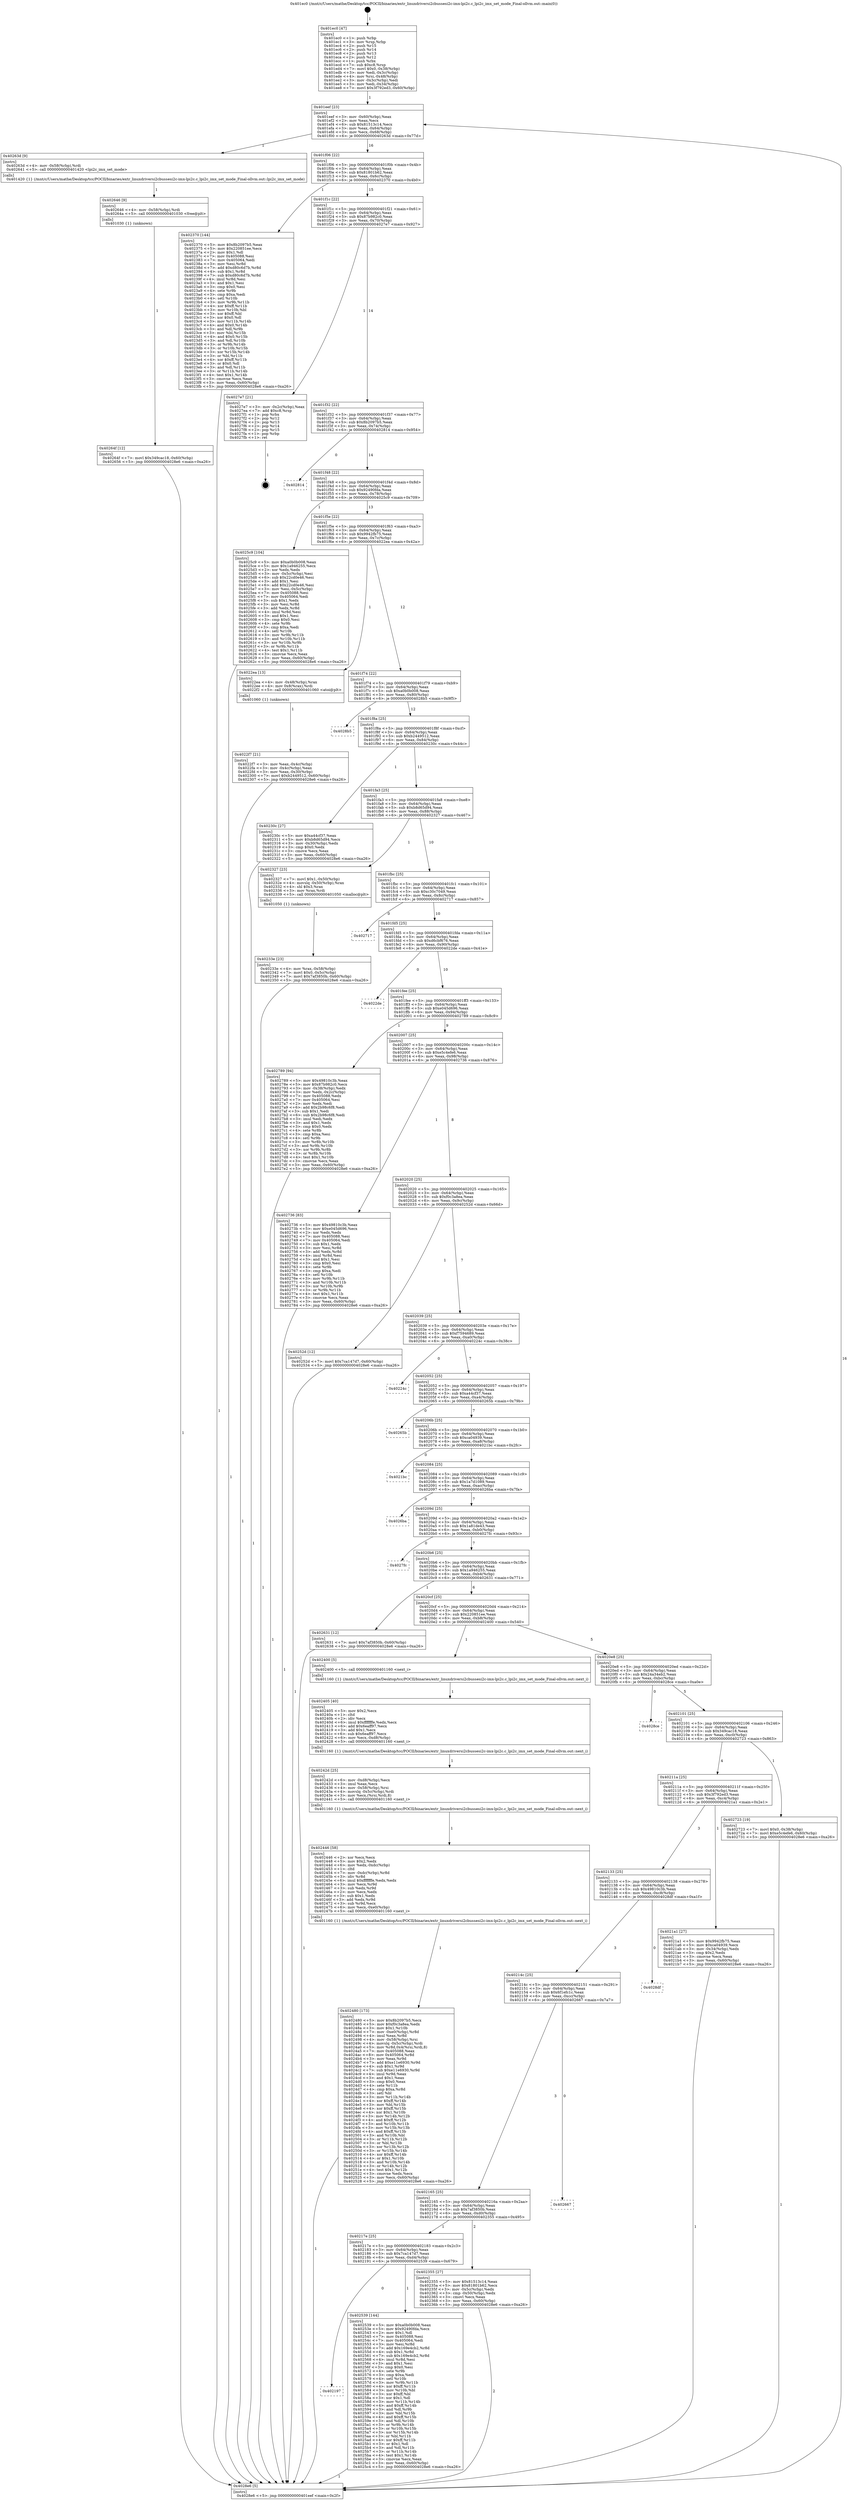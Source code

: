 digraph "0x401ec0" {
  label = "0x401ec0 (/mnt/c/Users/mathe/Desktop/tcc/POCII/binaries/extr_linuxdriversi2cbussesi2c-imx-lpi2c.c_lpi2c_imx_set_mode_Final-ollvm.out::main(0))"
  labelloc = "t"
  node[shape=record]

  Entry [label="",width=0.3,height=0.3,shape=circle,fillcolor=black,style=filled]
  "0x401eef" [label="{
     0x401eef [23]\l
     | [instrs]\l
     &nbsp;&nbsp;0x401eef \<+3\>: mov -0x60(%rbp),%eax\l
     &nbsp;&nbsp;0x401ef2 \<+2\>: mov %eax,%ecx\l
     &nbsp;&nbsp;0x401ef4 \<+6\>: sub $0x81513c14,%ecx\l
     &nbsp;&nbsp;0x401efa \<+3\>: mov %eax,-0x64(%rbp)\l
     &nbsp;&nbsp;0x401efd \<+3\>: mov %ecx,-0x68(%rbp)\l
     &nbsp;&nbsp;0x401f00 \<+6\>: je 000000000040263d \<main+0x77d\>\l
  }"]
  "0x40263d" [label="{
     0x40263d [9]\l
     | [instrs]\l
     &nbsp;&nbsp;0x40263d \<+4\>: mov -0x58(%rbp),%rdi\l
     &nbsp;&nbsp;0x402641 \<+5\>: call 0000000000401420 \<lpi2c_imx_set_mode\>\l
     | [calls]\l
     &nbsp;&nbsp;0x401420 \{1\} (/mnt/c/Users/mathe/Desktop/tcc/POCII/binaries/extr_linuxdriversi2cbussesi2c-imx-lpi2c.c_lpi2c_imx_set_mode_Final-ollvm.out::lpi2c_imx_set_mode)\l
  }"]
  "0x401f06" [label="{
     0x401f06 [22]\l
     | [instrs]\l
     &nbsp;&nbsp;0x401f06 \<+5\>: jmp 0000000000401f0b \<main+0x4b\>\l
     &nbsp;&nbsp;0x401f0b \<+3\>: mov -0x64(%rbp),%eax\l
     &nbsp;&nbsp;0x401f0e \<+5\>: sub $0x81801b62,%eax\l
     &nbsp;&nbsp;0x401f13 \<+3\>: mov %eax,-0x6c(%rbp)\l
     &nbsp;&nbsp;0x401f16 \<+6\>: je 0000000000402370 \<main+0x4b0\>\l
  }"]
  Exit [label="",width=0.3,height=0.3,shape=circle,fillcolor=black,style=filled,peripheries=2]
  "0x402370" [label="{
     0x402370 [144]\l
     | [instrs]\l
     &nbsp;&nbsp;0x402370 \<+5\>: mov $0x8b2097b5,%eax\l
     &nbsp;&nbsp;0x402375 \<+5\>: mov $0x220851ee,%ecx\l
     &nbsp;&nbsp;0x40237a \<+2\>: mov $0x1,%dl\l
     &nbsp;&nbsp;0x40237c \<+7\>: mov 0x405088,%esi\l
     &nbsp;&nbsp;0x402383 \<+7\>: mov 0x405064,%edi\l
     &nbsp;&nbsp;0x40238a \<+3\>: mov %esi,%r8d\l
     &nbsp;&nbsp;0x40238d \<+7\>: add $0xd80c6d7b,%r8d\l
     &nbsp;&nbsp;0x402394 \<+4\>: sub $0x1,%r8d\l
     &nbsp;&nbsp;0x402398 \<+7\>: sub $0xd80c6d7b,%r8d\l
     &nbsp;&nbsp;0x40239f \<+4\>: imul %r8d,%esi\l
     &nbsp;&nbsp;0x4023a3 \<+3\>: and $0x1,%esi\l
     &nbsp;&nbsp;0x4023a6 \<+3\>: cmp $0x0,%esi\l
     &nbsp;&nbsp;0x4023a9 \<+4\>: sete %r9b\l
     &nbsp;&nbsp;0x4023ad \<+3\>: cmp $0xa,%edi\l
     &nbsp;&nbsp;0x4023b0 \<+4\>: setl %r10b\l
     &nbsp;&nbsp;0x4023b4 \<+3\>: mov %r9b,%r11b\l
     &nbsp;&nbsp;0x4023b7 \<+4\>: xor $0xff,%r11b\l
     &nbsp;&nbsp;0x4023bb \<+3\>: mov %r10b,%bl\l
     &nbsp;&nbsp;0x4023be \<+3\>: xor $0xff,%bl\l
     &nbsp;&nbsp;0x4023c1 \<+3\>: xor $0x0,%dl\l
     &nbsp;&nbsp;0x4023c4 \<+3\>: mov %r11b,%r14b\l
     &nbsp;&nbsp;0x4023c7 \<+4\>: and $0x0,%r14b\l
     &nbsp;&nbsp;0x4023cb \<+3\>: and %dl,%r9b\l
     &nbsp;&nbsp;0x4023ce \<+3\>: mov %bl,%r15b\l
     &nbsp;&nbsp;0x4023d1 \<+4\>: and $0x0,%r15b\l
     &nbsp;&nbsp;0x4023d5 \<+3\>: and %dl,%r10b\l
     &nbsp;&nbsp;0x4023d8 \<+3\>: or %r9b,%r14b\l
     &nbsp;&nbsp;0x4023db \<+3\>: or %r10b,%r15b\l
     &nbsp;&nbsp;0x4023de \<+3\>: xor %r15b,%r14b\l
     &nbsp;&nbsp;0x4023e1 \<+3\>: or %bl,%r11b\l
     &nbsp;&nbsp;0x4023e4 \<+4\>: xor $0xff,%r11b\l
     &nbsp;&nbsp;0x4023e8 \<+3\>: or $0x0,%dl\l
     &nbsp;&nbsp;0x4023eb \<+3\>: and %dl,%r11b\l
     &nbsp;&nbsp;0x4023ee \<+3\>: or %r11b,%r14b\l
     &nbsp;&nbsp;0x4023f1 \<+4\>: test $0x1,%r14b\l
     &nbsp;&nbsp;0x4023f5 \<+3\>: cmovne %ecx,%eax\l
     &nbsp;&nbsp;0x4023f8 \<+3\>: mov %eax,-0x60(%rbp)\l
     &nbsp;&nbsp;0x4023fb \<+5\>: jmp 00000000004028e6 \<main+0xa26\>\l
  }"]
  "0x401f1c" [label="{
     0x401f1c [22]\l
     | [instrs]\l
     &nbsp;&nbsp;0x401f1c \<+5\>: jmp 0000000000401f21 \<main+0x61\>\l
     &nbsp;&nbsp;0x401f21 \<+3\>: mov -0x64(%rbp),%eax\l
     &nbsp;&nbsp;0x401f24 \<+5\>: sub $0x87b982c0,%eax\l
     &nbsp;&nbsp;0x401f29 \<+3\>: mov %eax,-0x70(%rbp)\l
     &nbsp;&nbsp;0x401f2c \<+6\>: je 00000000004027e7 \<main+0x927\>\l
  }"]
  "0x40264f" [label="{
     0x40264f [12]\l
     | [instrs]\l
     &nbsp;&nbsp;0x40264f \<+7\>: movl $0x349cac18,-0x60(%rbp)\l
     &nbsp;&nbsp;0x402656 \<+5\>: jmp 00000000004028e6 \<main+0xa26\>\l
  }"]
  "0x4027e7" [label="{
     0x4027e7 [21]\l
     | [instrs]\l
     &nbsp;&nbsp;0x4027e7 \<+3\>: mov -0x2c(%rbp),%eax\l
     &nbsp;&nbsp;0x4027ea \<+7\>: add $0xc8,%rsp\l
     &nbsp;&nbsp;0x4027f1 \<+1\>: pop %rbx\l
     &nbsp;&nbsp;0x4027f2 \<+2\>: pop %r12\l
     &nbsp;&nbsp;0x4027f4 \<+2\>: pop %r13\l
     &nbsp;&nbsp;0x4027f6 \<+2\>: pop %r14\l
     &nbsp;&nbsp;0x4027f8 \<+2\>: pop %r15\l
     &nbsp;&nbsp;0x4027fa \<+1\>: pop %rbp\l
     &nbsp;&nbsp;0x4027fb \<+1\>: ret\l
  }"]
  "0x401f32" [label="{
     0x401f32 [22]\l
     | [instrs]\l
     &nbsp;&nbsp;0x401f32 \<+5\>: jmp 0000000000401f37 \<main+0x77\>\l
     &nbsp;&nbsp;0x401f37 \<+3\>: mov -0x64(%rbp),%eax\l
     &nbsp;&nbsp;0x401f3a \<+5\>: sub $0x8b2097b5,%eax\l
     &nbsp;&nbsp;0x401f3f \<+3\>: mov %eax,-0x74(%rbp)\l
     &nbsp;&nbsp;0x401f42 \<+6\>: je 0000000000402814 \<main+0x954\>\l
  }"]
  "0x402646" [label="{
     0x402646 [9]\l
     | [instrs]\l
     &nbsp;&nbsp;0x402646 \<+4\>: mov -0x58(%rbp),%rdi\l
     &nbsp;&nbsp;0x40264a \<+5\>: call 0000000000401030 \<free@plt\>\l
     | [calls]\l
     &nbsp;&nbsp;0x401030 \{1\} (unknown)\l
  }"]
  "0x402814" [label="{
     0x402814\l
  }", style=dashed]
  "0x401f48" [label="{
     0x401f48 [22]\l
     | [instrs]\l
     &nbsp;&nbsp;0x401f48 \<+5\>: jmp 0000000000401f4d \<main+0x8d\>\l
     &nbsp;&nbsp;0x401f4d \<+3\>: mov -0x64(%rbp),%eax\l
     &nbsp;&nbsp;0x401f50 \<+5\>: sub $0x92490fda,%eax\l
     &nbsp;&nbsp;0x401f55 \<+3\>: mov %eax,-0x78(%rbp)\l
     &nbsp;&nbsp;0x401f58 \<+6\>: je 00000000004025c9 \<main+0x709\>\l
  }"]
  "0x402197" [label="{
     0x402197\l
  }", style=dashed]
  "0x4025c9" [label="{
     0x4025c9 [104]\l
     | [instrs]\l
     &nbsp;&nbsp;0x4025c9 \<+5\>: mov $0xa0b0b008,%eax\l
     &nbsp;&nbsp;0x4025ce \<+5\>: mov $0x1a946255,%ecx\l
     &nbsp;&nbsp;0x4025d3 \<+2\>: xor %edx,%edx\l
     &nbsp;&nbsp;0x4025d5 \<+3\>: mov -0x5c(%rbp),%esi\l
     &nbsp;&nbsp;0x4025d8 \<+6\>: sub $0x22cd0e46,%esi\l
     &nbsp;&nbsp;0x4025de \<+3\>: add $0x1,%esi\l
     &nbsp;&nbsp;0x4025e1 \<+6\>: add $0x22cd0e46,%esi\l
     &nbsp;&nbsp;0x4025e7 \<+3\>: mov %esi,-0x5c(%rbp)\l
     &nbsp;&nbsp;0x4025ea \<+7\>: mov 0x405088,%esi\l
     &nbsp;&nbsp;0x4025f1 \<+7\>: mov 0x405064,%edi\l
     &nbsp;&nbsp;0x4025f8 \<+3\>: sub $0x1,%edx\l
     &nbsp;&nbsp;0x4025fb \<+3\>: mov %esi,%r8d\l
     &nbsp;&nbsp;0x4025fe \<+3\>: add %edx,%r8d\l
     &nbsp;&nbsp;0x402601 \<+4\>: imul %r8d,%esi\l
     &nbsp;&nbsp;0x402605 \<+3\>: and $0x1,%esi\l
     &nbsp;&nbsp;0x402608 \<+3\>: cmp $0x0,%esi\l
     &nbsp;&nbsp;0x40260b \<+4\>: sete %r9b\l
     &nbsp;&nbsp;0x40260f \<+3\>: cmp $0xa,%edi\l
     &nbsp;&nbsp;0x402612 \<+4\>: setl %r10b\l
     &nbsp;&nbsp;0x402616 \<+3\>: mov %r9b,%r11b\l
     &nbsp;&nbsp;0x402619 \<+3\>: and %r10b,%r11b\l
     &nbsp;&nbsp;0x40261c \<+3\>: xor %r10b,%r9b\l
     &nbsp;&nbsp;0x40261f \<+3\>: or %r9b,%r11b\l
     &nbsp;&nbsp;0x402622 \<+4\>: test $0x1,%r11b\l
     &nbsp;&nbsp;0x402626 \<+3\>: cmovne %ecx,%eax\l
     &nbsp;&nbsp;0x402629 \<+3\>: mov %eax,-0x60(%rbp)\l
     &nbsp;&nbsp;0x40262c \<+5\>: jmp 00000000004028e6 \<main+0xa26\>\l
  }"]
  "0x401f5e" [label="{
     0x401f5e [22]\l
     | [instrs]\l
     &nbsp;&nbsp;0x401f5e \<+5\>: jmp 0000000000401f63 \<main+0xa3\>\l
     &nbsp;&nbsp;0x401f63 \<+3\>: mov -0x64(%rbp),%eax\l
     &nbsp;&nbsp;0x401f66 \<+5\>: sub $0x9942fb75,%eax\l
     &nbsp;&nbsp;0x401f6b \<+3\>: mov %eax,-0x7c(%rbp)\l
     &nbsp;&nbsp;0x401f6e \<+6\>: je 00000000004022ea \<main+0x42a\>\l
  }"]
  "0x402539" [label="{
     0x402539 [144]\l
     | [instrs]\l
     &nbsp;&nbsp;0x402539 \<+5\>: mov $0xa0b0b008,%eax\l
     &nbsp;&nbsp;0x40253e \<+5\>: mov $0x92490fda,%ecx\l
     &nbsp;&nbsp;0x402543 \<+2\>: mov $0x1,%dl\l
     &nbsp;&nbsp;0x402545 \<+7\>: mov 0x405088,%esi\l
     &nbsp;&nbsp;0x40254c \<+7\>: mov 0x405064,%edi\l
     &nbsp;&nbsp;0x402553 \<+3\>: mov %esi,%r8d\l
     &nbsp;&nbsp;0x402556 \<+7\>: add $0x169e4cb2,%r8d\l
     &nbsp;&nbsp;0x40255d \<+4\>: sub $0x1,%r8d\l
     &nbsp;&nbsp;0x402561 \<+7\>: sub $0x169e4cb2,%r8d\l
     &nbsp;&nbsp;0x402568 \<+4\>: imul %r8d,%esi\l
     &nbsp;&nbsp;0x40256c \<+3\>: and $0x1,%esi\l
     &nbsp;&nbsp;0x40256f \<+3\>: cmp $0x0,%esi\l
     &nbsp;&nbsp;0x402572 \<+4\>: sete %r9b\l
     &nbsp;&nbsp;0x402576 \<+3\>: cmp $0xa,%edi\l
     &nbsp;&nbsp;0x402579 \<+4\>: setl %r10b\l
     &nbsp;&nbsp;0x40257d \<+3\>: mov %r9b,%r11b\l
     &nbsp;&nbsp;0x402580 \<+4\>: xor $0xff,%r11b\l
     &nbsp;&nbsp;0x402584 \<+3\>: mov %r10b,%bl\l
     &nbsp;&nbsp;0x402587 \<+3\>: xor $0xff,%bl\l
     &nbsp;&nbsp;0x40258a \<+3\>: xor $0x1,%dl\l
     &nbsp;&nbsp;0x40258d \<+3\>: mov %r11b,%r14b\l
     &nbsp;&nbsp;0x402590 \<+4\>: and $0xff,%r14b\l
     &nbsp;&nbsp;0x402594 \<+3\>: and %dl,%r9b\l
     &nbsp;&nbsp;0x402597 \<+3\>: mov %bl,%r15b\l
     &nbsp;&nbsp;0x40259a \<+4\>: and $0xff,%r15b\l
     &nbsp;&nbsp;0x40259e \<+3\>: and %dl,%r10b\l
     &nbsp;&nbsp;0x4025a1 \<+3\>: or %r9b,%r14b\l
     &nbsp;&nbsp;0x4025a4 \<+3\>: or %r10b,%r15b\l
     &nbsp;&nbsp;0x4025a7 \<+3\>: xor %r15b,%r14b\l
     &nbsp;&nbsp;0x4025aa \<+3\>: or %bl,%r11b\l
     &nbsp;&nbsp;0x4025ad \<+4\>: xor $0xff,%r11b\l
     &nbsp;&nbsp;0x4025b1 \<+3\>: or $0x1,%dl\l
     &nbsp;&nbsp;0x4025b4 \<+3\>: and %dl,%r11b\l
     &nbsp;&nbsp;0x4025b7 \<+3\>: or %r11b,%r14b\l
     &nbsp;&nbsp;0x4025ba \<+4\>: test $0x1,%r14b\l
     &nbsp;&nbsp;0x4025be \<+3\>: cmovne %ecx,%eax\l
     &nbsp;&nbsp;0x4025c1 \<+3\>: mov %eax,-0x60(%rbp)\l
     &nbsp;&nbsp;0x4025c4 \<+5\>: jmp 00000000004028e6 \<main+0xa26\>\l
  }"]
  "0x4022ea" [label="{
     0x4022ea [13]\l
     | [instrs]\l
     &nbsp;&nbsp;0x4022ea \<+4\>: mov -0x48(%rbp),%rax\l
     &nbsp;&nbsp;0x4022ee \<+4\>: mov 0x8(%rax),%rdi\l
     &nbsp;&nbsp;0x4022f2 \<+5\>: call 0000000000401060 \<atoi@plt\>\l
     | [calls]\l
     &nbsp;&nbsp;0x401060 \{1\} (unknown)\l
  }"]
  "0x401f74" [label="{
     0x401f74 [22]\l
     | [instrs]\l
     &nbsp;&nbsp;0x401f74 \<+5\>: jmp 0000000000401f79 \<main+0xb9\>\l
     &nbsp;&nbsp;0x401f79 \<+3\>: mov -0x64(%rbp),%eax\l
     &nbsp;&nbsp;0x401f7c \<+5\>: sub $0xa0b0b008,%eax\l
     &nbsp;&nbsp;0x401f81 \<+3\>: mov %eax,-0x80(%rbp)\l
     &nbsp;&nbsp;0x401f84 \<+6\>: je 00000000004028b5 \<main+0x9f5\>\l
  }"]
  "0x402480" [label="{
     0x402480 [173]\l
     | [instrs]\l
     &nbsp;&nbsp;0x402480 \<+5\>: mov $0x8b2097b5,%ecx\l
     &nbsp;&nbsp;0x402485 \<+5\>: mov $0xf0c3a8ea,%edx\l
     &nbsp;&nbsp;0x40248a \<+3\>: mov $0x1,%r10b\l
     &nbsp;&nbsp;0x40248d \<+7\>: mov -0xe0(%rbp),%r8d\l
     &nbsp;&nbsp;0x402494 \<+4\>: imul %eax,%r8d\l
     &nbsp;&nbsp;0x402498 \<+4\>: mov -0x58(%rbp),%rsi\l
     &nbsp;&nbsp;0x40249c \<+4\>: movslq -0x5c(%rbp),%rdi\l
     &nbsp;&nbsp;0x4024a0 \<+5\>: mov %r8d,0x4(%rsi,%rdi,8)\l
     &nbsp;&nbsp;0x4024a5 \<+7\>: mov 0x405088,%eax\l
     &nbsp;&nbsp;0x4024ac \<+8\>: mov 0x405064,%r8d\l
     &nbsp;&nbsp;0x4024b4 \<+3\>: mov %eax,%r9d\l
     &nbsp;&nbsp;0x4024b7 \<+7\>: add $0xe11e6930,%r9d\l
     &nbsp;&nbsp;0x4024be \<+4\>: sub $0x1,%r9d\l
     &nbsp;&nbsp;0x4024c2 \<+7\>: sub $0xe11e6930,%r9d\l
     &nbsp;&nbsp;0x4024c9 \<+4\>: imul %r9d,%eax\l
     &nbsp;&nbsp;0x4024cd \<+3\>: and $0x1,%eax\l
     &nbsp;&nbsp;0x4024d0 \<+3\>: cmp $0x0,%eax\l
     &nbsp;&nbsp;0x4024d3 \<+4\>: sete %r11b\l
     &nbsp;&nbsp;0x4024d7 \<+4\>: cmp $0xa,%r8d\l
     &nbsp;&nbsp;0x4024db \<+3\>: setl %bl\l
     &nbsp;&nbsp;0x4024de \<+3\>: mov %r11b,%r14b\l
     &nbsp;&nbsp;0x4024e1 \<+4\>: xor $0xff,%r14b\l
     &nbsp;&nbsp;0x4024e5 \<+3\>: mov %bl,%r15b\l
     &nbsp;&nbsp;0x4024e8 \<+4\>: xor $0xff,%r15b\l
     &nbsp;&nbsp;0x4024ec \<+4\>: xor $0x1,%r10b\l
     &nbsp;&nbsp;0x4024f0 \<+3\>: mov %r14b,%r12b\l
     &nbsp;&nbsp;0x4024f3 \<+4\>: and $0xff,%r12b\l
     &nbsp;&nbsp;0x4024f7 \<+3\>: and %r10b,%r11b\l
     &nbsp;&nbsp;0x4024fa \<+3\>: mov %r15b,%r13b\l
     &nbsp;&nbsp;0x4024fd \<+4\>: and $0xff,%r13b\l
     &nbsp;&nbsp;0x402501 \<+3\>: and %r10b,%bl\l
     &nbsp;&nbsp;0x402504 \<+3\>: or %r11b,%r12b\l
     &nbsp;&nbsp;0x402507 \<+3\>: or %bl,%r13b\l
     &nbsp;&nbsp;0x40250a \<+3\>: xor %r13b,%r12b\l
     &nbsp;&nbsp;0x40250d \<+3\>: or %r15b,%r14b\l
     &nbsp;&nbsp;0x402510 \<+4\>: xor $0xff,%r14b\l
     &nbsp;&nbsp;0x402514 \<+4\>: or $0x1,%r10b\l
     &nbsp;&nbsp;0x402518 \<+3\>: and %r10b,%r14b\l
     &nbsp;&nbsp;0x40251b \<+3\>: or %r14b,%r12b\l
     &nbsp;&nbsp;0x40251e \<+4\>: test $0x1,%r12b\l
     &nbsp;&nbsp;0x402522 \<+3\>: cmovne %edx,%ecx\l
     &nbsp;&nbsp;0x402525 \<+3\>: mov %ecx,-0x60(%rbp)\l
     &nbsp;&nbsp;0x402528 \<+5\>: jmp 00000000004028e6 \<main+0xa26\>\l
  }"]
  "0x4028b5" [label="{
     0x4028b5\l
  }", style=dashed]
  "0x401f8a" [label="{
     0x401f8a [25]\l
     | [instrs]\l
     &nbsp;&nbsp;0x401f8a \<+5\>: jmp 0000000000401f8f \<main+0xcf\>\l
     &nbsp;&nbsp;0x401f8f \<+3\>: mov -0x64(%rbp),%eax\l
     &nbsp;&nbsp;0x401f92 \<+5\>: sub $0xb2449512,%eax\l
     &nbsp;&nbsp;0x401f97 \<+6\>: mov %eax,-0x84(%rbp)\l
     &nbsp;&nbsp;0x401f9d \<+6\>: je 000000000040230c \<main+0x44c\>\l
  }"]
  "0x402446" [label="{
     0x402446 [58]\l
     | [instrs]\l
     &nbsp;&nbsp;0x402446 \<+2\>: xor %ecx,%ecx\l
     &nbsp;&nbsp;0x402448 \<+5\>: mov $0x2,%edx\l
     &nbsp;&nbsp;0x40244d \<+6\>: mov %edx,-0xdc(%rbp)\l
     &nbsp;&nbsp;0x402453 \<+1\>: cltd\l
     &nbsp;&nbsp;0x402454 \<+7\>: mov -0xdc(%rbp),%r8d\l
     &nbsp;&nbsp;0x40245b \<+3\>: idiv %r8d\l
     &nbsp;&nbsp;0x40245e \<+6\>: imul $0xfffffffe,%edx,%edx\l
     &nbsp;&nbsp;0x402464 \<+3\>: mov %ecx,%r9d\l
     &nbsp;&nbsp;0x402467 \<+3\>: sub %edx,%r9d\l
     &nbsp;&nbsp;0x40246a \<+2\>: mov %ecx,%edx\l
     &nbsp;&nbsp;0x40246c \<+3\>: sub $0x1,%edx\l
     &nbsp;&nbsp;0x40246f \<+3\>: add %edx,%r9d\l
     &nbsp;&nbsp;0x402472 \<+3\>: sub %r9d,%ecx\l
     &nbsp;&nbsp;0x402475 \<+6\>: mov %ecx,-0xe0(%rbp)\l
     &nbsp;&nbsp;0x40247b \<+5\>: call 0000000000401160 \<next_i\>\l
     | [calls]\l
     &nbsp;&nbsp;0x401160 \{1\} (/mnt/c/Users/mathe/Desktop/tcc/POCII/binaries/extr_linuxdriversi2cbussesi2c-imx-lpi2c.c_lpi2c_imx_set_mode_Final-ollvm.out::next_i)\l
  }"]
  "0x40230c" [label="{
     0x40230c [27]\l
     | [instrs]\l
     &nbsp;&nbsp;0x40230c \<+5\>: mov $0xa44cf37,%eax\l
     &nbsp;&nbsp;0x402311 \<+5\>: mov $0xb8d65d94,%ecx\l
     &nbsp;&nbsp;0x402316 \<+3\>: mov -0x30(%rbp),%edx\l
     &nbsp;&nbsp;0x402319 \<+3\>: cmp $0x0,%edx\l
     &nbsp;&nbsp;0x40231c \<+3\>: cmove %ecx,%eax\l
     &nbsp;&nbsp;0x40231f \<+3\>: mov %eax,-0x60(%rbp)\l
     &nbsp;&nbsp;0x402322 \<+5\>: jmp 00000000004028e6 \<main+0xa26\>\l
  }"]
  "0x401fa3" [label="{
     0x401fa3 [25]\l
     | [instrs]\l
     &nbsp;&nbsp;0x401fa3 \<+5\>: jmp 0000000000401fa8 \<main+0xe8\>\l
     &nbsp;&nbsp;0x401fa8 \<+3\>: mov -0x64(%rbp),%eax\l
     &nbsp;&nbsp;0x401fab \<+5\>: sub $0xb8d65d94,%eax\l
     &nbsp;&nbsp;0x401fb0 \<+6\>: mov %eax,-0x88(%rbp)\l
     &nbsp;&nbsp;0x401fb6 \<+6\>: je 0000000000402327 \<main+0x467\>\l
  }"]
  "0x40242d" [label="{
     0x40242d [25]\l
     | [instrs]\l
     &nbsp;&nbsp;0x40242d \<+6\>: mov -0xd8(%rbp),%ecx\l
     &nbsp;&nbsp;0x402433 \<+3\>: imul %eax,%ecx\l
     &nbsp;&nbsp;0x402436 \<+4\>: mov -0x58(%rbp),%rsi\l
     &nbsp;&nbsp;0x40243a \<+4\>: movslq -0x5c(%rbp),%rdi\l
     &nbsp;&nbsp;0x40243e \<+3\>: mov %ecx,(%rsi,%rdi,8)\l
     &nbsp;&nbsp;0x402441 \<+5\>: call 0000000000401160 \<next_i\>\l
     | [calls]\l
     &nbsp;&nbsp;0x401160 \{1\} (/mnt/c/Users/mathe/Desktop/tcc/POCII/binaries/extr_linuxdriversi2cbussesi2c-imx-lpi2c.c_lpi2c_imx_set_mode_Final-ollvm.out::next_i)\l
  }"]
  "0x402327" [label="{
     0x402327 [23]\l
     | [instrs]\l
     &nbsp;&nbsp;0x402327 \<+7\>: movl $0x1,-0x50(%rbp)\l
     &nbsp;&nbsp;0x40232e \<+4\>: movslq -0x50(%rbp),%rax\l
     &nbsp;&nbsp;0x402332 \<+4\>: shl $0x3,%rax\l
     &nbsp;&nbsp;0x402336 \<+3\>: mov %rax,%rdi\l
     &nbsp;&nbsp;0x402339 \<+5\>: call 0000000000401050 \<malloc@plt\>\l
     | [calls]\l
     &nbsp;&nbsp;0x401050 \{1\} (unknown)\l
  }"]
  "0x401fbc" [label="{
     0x401fbc [25]\l
     | [instrs]\l
     &nbsp;&nbsp;0x401fbc \<+5\>: jmp 0000000000401fc1 \<main+0x101\>\l
     &nbsp;&nbsp;0x401fc1 \<+3\>: mov -0x64(%rbp),%eax\l
     &nbsp;&nbsp;0x401fc4 \<+5\>: sub $0xc30c7049,%eax\l
     &nbsp;&nbsp;0x401fc9 \<+6\>: mov %eax,-0x8c(%rbp)\l
     &nbsp;&nbsp;0x401fcf \<+6\>: je 0000000000402717 \<main+0x857\>\l
  }"]
  "0x402405" [label="{
     0x402405 [40]\l
     | [instrs]\l
     &nbsp;&nbsp;0x402405 \<+5\>: mov $0x2,%ecx\l
     &nbsp;&nbsp;0x40240a \<+1\>: cltd\l
     &nbsp;&nbsp;0x40240b \<+2\>: idiv %ecx\l
     &nbsp;&nbsp;0x40240d \<+6\>: imul $0xfffffffe,%edx,%ecx\l
     &nbsp;&nbsp;0x402413 \<+6\>: add $0x6eaff97,%ecx\l
     &nbsp;&nbsp;0x402419 \<+3\>: add $0x1,%ecx\l
     &nbsp;&nbsp;0x40241c \<+6\>: sub $0x6eaff97,%ecx\l
     &nbsp;&nbsp;0x402422 \<+6\>: mov %ecx,-0xd8(%rbp)\l
     &nbsp;&nbsp;0x402428 \<+5\>: call 0000000000401160 \<next_i\>\l
     | [calls]\l
     &nbsp;&nbsp;0x401160 \{1\} (/mnt/c/Users/mathe/Desktop/tcc/POCII/binaries/extr_linuxdriversi2cbussesi2c-imx-lpi2c.c_lpi2c_imx_set_mode_Final-ollvm.out::next_i)\l
  }"]
  "0x402717" [label="{
     0x402717\l
  }", style=dashed]
  "0x401fd5" [label="{
     0x401fd5 [25]\l
     | [instrs]\l
     &nbsp;&nbsp;0x401fd5 \<+5\>: jmp 0000000000401fda \<main+0x11a\>\l
     &nbsp;&nbsp;0x401fda \<+3\>: mov -0x64(%rbp),%eax\l
     &nbsp;&nbsp;0x401fdd \<+5\>: sub $0xd6cbf676,%eax\l
     &nbsp;&nbsp;0x401fe2 \<+6\>: mov %eax,-0x90(%rbp)\l
     &nbsp;&nbsp;0x401fe8 \<+6\>: je 00000000004022de \<main+0x41e\>\l
  }"]
  "0x40217e" [label="{
     0x40217e [25]\l
     | [instrs]\l
     &nbsp;&nbsp;0x40217e \<+5\>: jmp 0000000000402183 \<main+0x2c3\>\l
     &nbsp;&nbsp;0x402183 \<+3\>: mov -0x64(%rbp),%eax\l
     &nbsp;&nbsp;0x402186 \<+5\>: sub $0x7ca147d7,%eax\l
     &nbsp;&nbsp;0x40218b \<+6\>: mov %eax,-0xd4(%rbp)\l
     &nbsp;&nbsp;0x402191 \<+6\>: je 0000000000402539 \<main+0x679\>\l
  }"]
  "0x4022de" [label="{
     0x4022de\l
  }", style=dashed]
  "0x401fee" [label="{
     0x401fee [25]\l
     | [instrs]\l
     &nbsp;&nbsp;0x401fee \<+5\>: jmp 0000000000401ff3 \<main+0x133\>\l
     &nbsp;&nbsp;0x401ff3 \<+3\>: mov -0x64(%rbp),%eax\l
     &nbsp;&nbsp;0x401ff6 \<+5\>: sub $0xe045d696,%eax\l
     &nbsp;&nbsp;0x401ffb \<+6\>: mov %eax,-0x94(%rbp)\l
     &nbsp;&nbsp;0x402001 \<+6\>: je 0000000000402789 \<main+0x8c9\>\l
  }"]
  "0x402355" [label="{
     0x402355 [27]\l
     | [instrs]\l
     &nbsp;&nbsp;0x402355 \<+5\>: mov $0x81513c14,%eax\l
     &nbsp;&nbsp;0x40235a \<+5\>: mov $0x81801b62,%ecx\l
     &nbsp;&nbsp;0x40235f \<+3\>: mov -0x5c(%rbp),%edx\l
     &nbsp;&nbsp;0x402362 \<+3\>: cmp -0x50(%rbp),%edx\l
     &nbsp;&nbsp;0x402365 \<+3\>: cmovl %ecx,%eax\l
     &nbsp;&nbsp;0x402368 \<+3\>: mov %eax,-0x60(%rbp)\l
     &nbsp;&nbsp;0x40236b \<+5\>: jmp 00000000004028e6 \<main+0xa26\>\l
  }"]
  "0x402789" [label="{
     0x402789 [94]\l
     | [instrs]\l
     &nbsp;&nbsp;0x402789 \<+5\>: mov $0x49810c3b,%eax\l
     &nbsp;&nbsp;0x40278e \<+5\>: mov $0x87b982c0,%ecx\l
     &nbsp;&nbsp;0x402793 \<+3\>: mov -0x38(%rbp),%edx\l
     &nbsp;&nbsp;0x402796 \<+3\>: mov %edx,-0x2c(%rbp)\l
     &nbsp;&nbsp;0x402799 \<+7\>: mov 0x405088,%edx\l
     &nbsp;&nbsp;0x4027a0 \<+7\>: mov 0x405064,%esi\l
     &nbsp;&nbsp;0x4027a7 \<+2\>: mov %edx,%edi\l
     &nbsp;&nbsp;0x4027a9 \<+6\>: add $0x2b98c6f8,%edi\l
     &nbsp;&nbsp;0x4027af \<+3\>: sub $0x1,%edi\l
     &nbsp;&nbsp;0x4027b2 \<+6\>: sub $0x2b98c6f8,%edi\l
     &nbsp;&nbsp;0x4027b8 \<+3\>: imul %edi,%edx\l
     &nbsp;&nbsp;0x4027bb \<+3\>: and $0x1,%edx\l
     &nbsp;&nbsp;0x4027be \<+3\>: cmp $0x0,%edx\l
     &nbsp;&nbsp;0x4027c1 \<+4\>: sete %r8b\l
     &nbsp;&nbsp;0x4027c5 \<+3\>: cmp $0xa,%esi\l
     &nbsp;&nbsp;0x4027c8 \<+4\>: setl %r9b\l
     &nbsp;&nbsp;0x4027cc \<+3\>: mov %r8b,%r10b\l
     &nbsp;&nbsp;0x4027cf \<+3\>: and %r9b,%r10b\l
     &nbsp;&nbsp;0x4027d2 \<+3\>: xor %r9b,%r8b\l
     &nbsp;&nbsp;0x4027d5 \<+3\>: or %r8b,%r10b\l
     &nbsp;&nbsp;0x4027d8 \<+4\>: test $0x1,%r10b\l
     &nbsp;&nbsp;0x4027dc \<+3\>: cmovne %ecx,%eax\l
     &nbsp;&nbsp;0x4027df \<+3\>: mov %eax,-0x60(%rbp)\l
     &nbsp;&nbsp;0x4027e2 \<+5\>: jmp 00000000004028e6 \<main+0xa26\>\l
  }"]
  "0x402007" [label="{
     0x402007 [25]\l
     | [instrs]\l
     &nbsp;&nbsp;0x402007 \<+5\>: jmp 000000000040200c \<main+0x14c\>\l
     &nbsp;&nbsp;0x40200c \<+3\>: mov -0x64(%rbp),%eax\l
     &nbsp;&nbsp;0x40200f \<+5\>: sub $0xe5c4efe6,%eax\l
     &nbsp;&nbsp;0x402014 \<+6\>: mov %eax,-0x98(%rbp)\l
     &nbsp;&nbsp;0x40201a \<+6\>: je 0000000000402736 \<main+0x876\>\l
  }"]
  "0x402165" [label="{
     0x402165 [25]\l
     | [instrs]\l
     &nbsp;&nbsp;0x402165 \<+5\>: jmp 000000000040216a \<main+0x2aa\>\l
     &nbsp;&nbsp;0x40216a \<+3\>: mov -0x64(%rbp),%eax\l
     &nbsp;&nbsp;0x40216d \<+5\>: sub $0x7af3850b,%eax\l
     &nbsp;&nbsp;0x402172 \<+6\>: mov %eax,-0xd0(%rbp)\l
     &nbsp;&nbsp;0x402178 \<+6\>: je 0000000000402355 \<main+0x495\>\l
  }"]
  "0x402736" [label="{
     0x402736 [83]\l
     | [instrs]\l
     &nbsp;&nbsp;0x402736 \<+5\>: mov $0x49810c3b,%eax\l
     &nbsp;&nbsp;0x40273b \<+5\>: mov $0xe045d696,%ecx\l
     &nbsp;&nbsp;0x402740 \<+2\>: xor %edx,%edx\l
     &nbsp;&nbsp;0x402742 \<+7\>: mov 0x405088,%esi\l
     &nbsp;&nbsp;0x402749 \<+7\>: mov 0x405064,%edi\l
     &nbsp;&nbsp;0x402750 \<+3\>: sub $0x1,%edx\l
     &nbsp;&nbsp;0x402753 \<+3\>: mov %esi,%r8d\l
     &nbsp;&nbsp;0x402756 \<+3\>: add %edx,%r8d\l
     &nbsp;&nbsp;0x402759 \<+4\>: imul %r8d,%esi\l
     &nbsp;&nbsp;0x40275d \<+3\>: and $0x1,%esi\l
     &nbsp;&nbsp;0x402760 \<+3\>: cmp $0x0,%esi\l
     &nbsp;&nbsp;0x402763 \<+4\>: sete %r9b\l
     &nbsp;&nbsp;0x402767 \<+3\>: cmp $0xa,%edi\l
     &nbsp;&nbsp;0x40276a \<+4\>: setl %r10b\l
     &nbsp;&nbsp;0x40276e \<+3\>: mov %r9b,%r11b\l
     &nbsp;&nbsp;0x402771 \<+3\>: and %r10b,%r11b\l
     &nbsp;&nbsp;0x402774 \<+3\>: xor %r10b,%r9b\l
     &nbsp;&nbsp;0x402777 \<+3\>: or %r9b,%r11b\l
     &nbsp;&nbsp;0x40277a \<+4\>: test $0x1,%r11b\l
     &nbsp;&nbsp;0x40277e \<+3\>: cmovne %ecx,%eax\l
     &nbsp;&nbsp;0x402781 \<+3\>: mov %eax,-0x60(%rbp)\l
     &nbsp;&nbsp;0x402784 \<+5\>: jmp 00000000004028e6 \<main+0xa26\>\l
  }"]
  "0x402020" [label="{
     0x402020 [25]\l
     | [instrs]\l
     &nbsp;&nbsp;0x402020 \<+5\>: jmp 0000000000402025 \<main+0x165\>\l
     &nbsp;&nbsp;0x402025 \<+3\>: mov -0x64(%rbp),%eax\l
     &nbsp;&nbsp;0x402028 \<+5\>: sub $0xf0c3a8ea,%eax\l
     &nbsp;&nbsp;0x40202d \<+6\>: mov %eax,-0x9c(%rbp)\l
     &nbsp;&nbsp;0x402033 \<+6\>: je 000000000040252d \<main+0x66d\>\l
  }"]
  "0x402667" [label="{
     0x402667\l
  }", style=dashed]
  "0x40252d" [label="{
     0x40252d [12]\l
     | [instrs]\l
     &nbsp;&nbsp;0x40252d \<+7\>: movl $0x7ca147d7,-0x60(%rbp)\l
     &nbsp;&nbsp;0x402534 \<+5\>: jmp 00000000004028e6 \<main+0xa26\>\l
  }"]
  "0x402039" [label="{
     0x402039 [25]\l
     | [instrs]\l
     &nbsp;&nbsp;0x402039 \<+5\>: jmp 000000000040203e \<main+0x17e\>\l
     &nbsp;&nbsp;0x40203e \<+3\>: mov -0x64(%rbp),%eax\l
     &nbsp;&nbsp;0x402041 \<+5\>: sub $0xf7594689,%eax\l
     &nbsp;&nbsp;0x402046 \<+6\>: mov %eax,-0xa0(%rbp)\l
     &nbsp;&nbsp;0x40204c \<+6\>: je 000000000040224c \<main+0x38c\>\l
  }"]
  "0x40214c" [label="{
     0x40214c [25]\l
     | [instrs]\l
     &nbsp;&nbsp;0x40214c \<+5\>: jmp 0000000000402151 \<main+0x291\>\l
     &nbsp;&nbsp;0x402151 \<+3\>: mov -0x64(%rbp),%eax\l
     &nbsp;&nbsp;0x402154 \<+5\>: sub $0x6f1efc1c,%eax\l
     &nbsp;&nbsp;0x402159 \<+6\>: mov %eax,-0xcc(%rbp)\l
     &nbsp;&nbsp;0x40215f \<+6\>: je 0000000000402667 \<main+0x7a7\>\l
  }"]
  "0x40224c" [label="{
     0x40224c\l
  }", style=dashed]
  "0x402052" [label="{
     0x402052 [25]\l
     | [instrs]\l
     &nbsp;&nbsp;0x402052 \<+5\>: jmp 0000000000402057 \<main+0x197\>\l
     &nbsp;&nbsp;0x402057 \<+3\>: mov -0x64(%rbp),%eax\l
     &nbsp;&nbsp;0x40205a \<+5\>: sub $0xa44cf37,%eax\l
     &nbsp;&nbsp;0x40205f \<+6\>: mov %eax,-0xa4(%rbp)\l
     &nbsp;&nbsp;0x402065 \<+6\>: je 000000000040265b \<main+0x79b\>\l
  }"]
  "0x4028df" [label="{
     0x4028df\l
  }", style=dashed]
  "0x40265b" [label="{
     0x40265b\l
  }", style=dashed]
  "0x40206b" [label="{
     0x40206b [25]\l
     | [instrs]\l
     &nbsp;&nbsp;0x40206b \<+5\>: jmp 0000000000402070 \<main+0x1b0\>\l
     &nbsp;&nbsp;0x402070 \<+3\>: mov -0x64(%rbp),%eax\l
     &nbsp;&nbsp;0x402073 \<+5\>: sub $0xca04939,%eax\l
     &nbsp;&nbsp;0x402078 \<+6\>: mov %eax,-0xa8(%rbp)\l
     &nbsp;&nbsp;0x40207e \<+6\>: je 00000000004021bc \<main+0x2fc\>\l
  }"]
  "0x40233e" [label="{
     0x40233e [23]\l
     | [instrs]\l
     &nbsp;&nbsp;0x40233e \<+4\>: mov %rax,-0x58(%rbp)\l
     &nbsp;&nbsp;0x402342 \<+7\>: movl $0x0,-0x5c(%rbp)\l
     &nbsp;&nbsp;0x402349 \<+7\>: movl $0x7af3850b,-0x60(%rbp)\l
     &nbsp;&nbsp;0x402350 \<+5\>: jmp 00000000004028e6 \<main+0xa26\>\l
  }"]
  "0x4021bc" [label="{
     0x4021bc\l
  }", style=dashed]
  "0x402084" [label="{
     0x402084 [25]\l
     | [instrs]\l
     &nbsp;&nbsp;0x402084 \<+5\>: jmp 0000000000402089 \<main+0x1c9\>\l
     &nbsp;&nbsp;0x402089 \<+3\>: mov -0x64(%rbp),%eax\l
     &nbsp;&nbsp;0x40208c \<+5\>: sub $0x1a7d1089,%eax\l
     &nbsp;&nbsp;0x402091 \<+6\>: mov %eax,-0xac(%rbp)\l
     &nbsp;&nbsp;0x402097 \<+6\>: je 00000000004026ba \<main+0x7fa\>\l
  }"]
  "0x4022f7" [label="{
     0x4022f7 [21]\l
     | [instrs]\l
     &nbsp;&nbsp;0x4022f7 \<+3\>: mov %eax,-0x4c(%rbp)\l
     &nbsp;&nbsp;0x4022fa \<+3\>: mov -0x4c(%rbp),%eax\l
     &nbsp;&nbsp;0x4022fd \<+3\>: mov %eax,-0x30(%rbp)\l
     &nbsp;&nbsp;0x402300 \<+7\>: movl $0xb2449512,-0x60(%rbp)\l
     &nbsp;&nbsp;0x402307 \<+5\>: jmp 00000000004028e6 \<main+0xa26\>\l
  }"]
  "0x4026ba" [label="{
     0x4026ba\l
  }", style=dashed]
  "0x40209d" [label="{
     0x40209d [25]\l
     | [instrs]\l
     &nbsp;&nbsp;0x40209d \<+5\>: jmp 00000000004020a2 \<main+0x1e2\>\l
     &nbsp;&nbsp;0x4020a2 \<+3\>: mov -0x64(%rbp),%eax\l
     &nbsp;&nbsp;0x4020a5 \<+5\>: sub $0x1a81de43,%eax\l
     &nbsp;&nbsp;0x4020aa \<+6\>: mov %eax,-0xb0(%rbp)\l
     &nbsp;&nbsp;0x4020b0 \<+6\>: je 00000000004027fc \<main+0x93c\>\l
  }"]
  "0x401ec0" [label="{
     0x401ec0 [47]\l
     | [instrs]\l
     &nbsp;&nbsp;0x401ec0 \<+1\>: push %rbp\l
     &nbsp;&nbsp;0x401ec1 \<+3\>: mov %rsp,%rbp\l
     &nbsp;&nbsp;0x401ec4 \<+2\>: push %r15\l
     &nbsp;&nbsp;0x401ec6 \<+2\>: push %r14\l
     &nbsp;&nbsp;0x401ec8 \<+2\>: push %r13\l
     &nbsp;&nbsp;0x401eca \<+2\>: push %r12\l
     &nbsp;&nbsp;0x401ecc \<+1\>: push %rbx\l
     &nbsp;&nbsp;0x401ecd \<+7\>: sub $0xc8,%rsp\l
     &nbsp;&nbsp;0x401ed4 \<+7\>: movl $0x0,-0x38(%rbp)\l
     &nbsp;&nbsp;0x401edb \<+3\>: mov %edi,-0x3c(%rbp)\l
     &nbsp;&nbsp;0x401ede \<+4\>: mov %rsi,-0x48(%rbp)\l
     &nbsp;&nbsp;0x401ee2 \<+3\>: mov -0x3c(%rbp),%edi\l
     &nbsp;&nbsp;0x401ee5 \<+3\>: mov %edi,-0x34(%rbp)\l
     &nbsp;&nbsp;0x401ee8 \<+7\>: movl $0x3f792ed3,-0x60(%rbp)\l
  }"]
  "0x4027fc" [label="{
     0x4027fc\l
  }", style=dashed]
  "0x4020b6" [label="{
     0x4020b6 [25]\l
     | [instrs]\l
     &nbsp;&nbsp;0x4020b6 \<+5\>: jmp 00000000004020bb \<main+0x1fb\>\l
     &nbsp;&nbsp;0x4020bb \<+3\>: mov -0x64(%rbp),%eax\l
     &nbsp;&nbsp;0x4020be \<+5\>: sub $0x1a946255,%eax\l
     &nbsp;&nbsp;0x4020c3 \<+6\>: mov %eax,-0xb4(%rbp)\l
     &nbsp;&nbsp;0x4020c9 \<+6\>: je 0000000000402631 \<main+0x771\>\l
  }"]
  "0x4028e6" [label="{
     0x4028e6 [5]\l
     | [instrs]\l
     &nbsp;&nbsp;0x4028e6 \<+5\>: jmp 0000000000401eef \<main+0x2f\>\l
  }"]
  "0x402631" [label="{
     0x402631 [12]\l
     | [instrs]\l
     &nbsp;&nbsp;0x402631 \<+7\>: movl $0x7af3850b,-0x60(%rbp)\l
     &nbsp;&nbsp;0x402638 \<+5\>: jmp 00000000004028e6 \<main+0xa26\>\l
  }"]
  "0x4020cf" [label="{
     0x4020cf [25]\l
     | [instrs]\l
     &nbsp;&nbsp;0x4020cf \<+5\>: jmp 00000000004020d4 \<main+0x214\>\l
     &nbsp;&nbsp;0x4020d4 \<+3\>: mov -0x64(%rbp),%eax\l
     &nbsp;&nbsp;0x4020d7 \<+5\>: sub $0x220851ee,%eax\l
     &nbsp;&nbsp;0x4020dc \<+6\>: mov %eax,-0xb8(%rbp)\l
     &nbsp;&nbsp;0x4020e2 \<+6\>: je 0000000000402400 \<main+0x540\>\l
  }"]
  "0x402133" [label="{
     0x402133 [25]\l
     | [instrs]\l
     &nbsp;&nbsp;0x402133 \<+5\>: jmp 0000000000402138 \<main+0x278\>\l
     &nbsp;&nbsp;0x402138 \<+3\>: mov -0x64(%rbp),%eax\l
     &nbsp;&nbsp;0x40213b \<+5\>: sub $0x49810c3b,%eax\l
     &nbsp;&nbsp;0x402140 \<+6\>: mov %eax,-0xc8(%rbp)\l
     &nbsp;&nbsp;0x402146 \<+6\>: je 00000000004028df \<main+0xa1f\>\l
  }"]
  "0x402400" [label="{
     0x402400 [5]\l
     | [instrs]\l
     &nbsp;&nbsp;0x402400 \<+5\>: call 0000000000401160 \<next_i\>\l
     | [calls]\l
     &nbsp;&nbsp;0x401160 \{1\} (/mnt/c/Users/mathe/Desktop/tcc/POCII/binaries/extr_linuxdriversi2cbussesi2c-imx-lpi2c.c_lpi2c_imx_set_mode_Final-ollvm.out::next_i)\l
  }"]
  "0x4020e8" [label="{
     0x4020e8 [25]\l
     | [instrs]\l
     &nbsp;&nbsp;0x4020e8 \<+5\>: jmp 00000000004020ed \<main+0x22d\>\l
     &nbsp;&nbsp;0x4020ed \<+3\>: mov -0x64(%rbp),%eax\l
     &nbsp;&nbsp;0x4020f0 \<+5\>: sub $0x24a34eb2,%eax\l
     &nbsp;&nbsp;0x4020f5 \<+6\>: mov %eax,-0xbc(%rbp)\l
     &nbsp;&nbsp;0x4020fb \<+6\>: je 00000000004028ce \<main+0xa0e\>\l
  }"]
  "0x4021a1" [label="{
     0x4021a1 [27]\l
     | [instrs]\l
     &nbsp;&nbsp;0x4021a1 \<+5\>: mov $0x9942fb75,%eax\l
     &nbsp;&nbsp;0x4021a6 \<+5\>: mov $0xca04939,%ecx\l
     &nbsp;&nbsp;0x4021ab \<+3\>: mov -0x34(%rbp),%edx\l
     &nbsp;&nbsp;0x4021ae \<+3\>: cmp $0x2,%edx\l
     &nbsp;&nbsp;0x4021b1 \<+3\>: cmovne %ecx,%eax\l
     &nbsp;&nbsp;0x4021b4 \<+3\>: mov %eax,-0x60(%rbp)\l
     &nbsp;&nbsp;0x4021b7 \<+5\>: jmp 00000000004028e6 \<main+0xa26\>\l
  }"]
  "0x4028ce" [label="{
     0x4028ce\l
  }", style=dashed]
  "0x402101" [label="{
     0x402101 [25]\l
     | [instrs]\l
     &nbsp;&nbsp;0x402101 \<+5\>: jmp 0000000000402106 \<main+0x246\>\l
     &nbsp;&nbsp;0x402106 \<+3\>: mov -0x64(%rbp),%eax\l
     &nbsp;&nbsp;0x402109 \<+5\>: sub $0x349cac18,%eax\l
     &nbsp;&nbsp;0x40210e \<+6\>: mov %eax,-0xc0(%rbp)\l
     &nbsp;&nbsp;0x402114 \<+6\>: je 0000000000402723 \<main+0x863\>\l
  }"]
  "0x40211a" [label="{
     0x40211a [25]\l
     | [instrs]\l
     &nbsp;&nbsp;0x40211a \<+5\>: jmp 000000000040211f \<main+0x25f\>\l
     &nbsp;&nbsp;0x40211f \<+3\>: mov -0x64(%rbp),%eax\l
     &nbsp;&nbsp;0x402122 \<+5\>: sub $0x3f792ed3,%eax\l
     &nbsp;&nbsp;0x402127 \<+6\>: mov %eax,-0xc4(%rbp)\l
     &nbsp;&nbsp;0x40212d \<+6\>: je 00000000004021a1 \<main+0x2e1\>\l
  }"]
  "0x402723" [label="{
     0x402723 [19]\l
     | [instrs]\l
     &nbsp;&nbsp;0x402723 \<+7\>: movl $0x0,-0x38(%rbp)\l
     &nbsp;&nbsp;0x40272a \<+7\>: movl $0xe5c4efe6,-0x60(%rbp)\l
     &nbsp;&nbsp;0x402731 \<+5\>: jmp 00000000004028e6 \<main+0xa26\>\l
  }"]
  Entry -> "0x401ec0" [label=" 1"]
  "0x401eef" -> "0x40263d" [label=" 1"]
  "0x401eef" -> "0x401f06" [label=" 16"]
  "0x4027e7" -> Exit [label=" 1"]
  "0x401f06" -> "0x402370" [label=" 1"]
  "0x401f06" -> "0x401f1c" [label=" 15"]
  "0x402789" -> "0x4028e6" [label=" 1"]
  "0x401f1c" -> "0x4027e7" [label=" 1"]
  "0x401f1c" -> "0x401f32" [label=" 14"]
  "0x402736" -> "0x4028e6" [label=" 1"]
  "0x401f32" -> "0x402814" [label=" 0"]
  "0x401f32" -> "0x401f48" [label=" 14"]
  "0x402723" -> "0x4028e6" [label=" 1"]
  "0x401f48" -> "0x4025c9" [label=" 1"]
  "0x401f48" -> "0x401f5e" [label=" 13"]
  "0x40264f" -> "0x4028e6" [label=" 1"]
  "0x401f5e" -> "0x4022ea" [label=" 1"]
  "0x401f5e" -> "0x401f74" [label=" 12"]
  "0x402646" -> "0x40264f" [label=" 1"]
  "0x401f74" -> "0x4028b5" [label=" 0"]
  "0x401f74" -> "0x401f8a" [label=" 12"]
  "0x402631" -> "0x4028e6" [label=" 1"]
  "0x401f8a" -> "0x40230c" [label=" 1"]
  "0x401f8a" -> "0x401fa3" [label=" 11"]
  "0x4025c9" -> "0x4028e6" [label=" 1"]
  "0x401fa3" -> "0x402327" [label=" 1"]
  "0x401fa3" -> "0x401fbc" [label=" 10"]
  "0x402539" -> "0x4028e6" [label=" 1"]
  "0x401fbc" -> "0x402717" [label=" 0"]
  "0x401fbc" -> "0x401fd5" [label=" 10"]
  "0x40217e" -> "0x402197" [label=" 0"]
  "0x401fd5" -> "0x4022de" [label=" 0"]
  "0x401fd5" -> "0x401fee" [label=" 10"]
  "0x40217e" -> "0x402539" [label=" 1"]
  "0x401fee" -> "0x402789" [label=" 1"]
  "0x401fee" -> "0x402007" [label=" 9"]
  "0x40263d" -> "0x402646" [label=" 1"]
  "0x402007" -> "0x402736" [label=" 1"]
  "0x402007" -> "0x402020" [label=" 8"]
  "0x402480" -> "0x4028e6" [label=" 1"]
  "0x402020" -> "0x40252d" [label=" 1"]
  "0x402020" -> "0x402039" [label=" 7"]
  "0x402446" -> "0x402480" [label=" 1"]
  "0x402039" -> "0x40224c" [label=" 0"]
  "0x402039" -> "0x402052" [label=" 7"]
  "0x402405" -> "0x40242d" [label=" 1"]
  "0x402052" -> "0x40265b" [label=" 0"]
  "0x402052" -> "0x40206b" [label=" 7"]
  "0x402400" -> "0x402405" [label=" 1"]
  "0x40206b" -> "0x4021bc" [label=" 0"]
  "0x40206b" -> "0x402084" [label=" 7"]
  "0x402355" -> "0x4028e6" [label=" 2"]
  "0x402084" -> "0x4026ba" [label=" 0"]
  "0x402084" -> "0x40209d" [label=" 7"]
  "0x402165" -> "0x40217e" [label=" 1"]
  "0x40209d" -> "0x4027fc" [label=" 0"]
  "0x40209d" -> "0x4020b6" [label=" 7"]
  "0x402165" -> "0x402355" [label=" 2"]
  "0x4020b6" -> "0x402631" [label=" 1"]
  "0x4020b6" -> "0x4020cf" [label=" 6"]
  "0x40252d" -> "0x4028e6" [label=" 1"]
  "0x4020cf" -> "0x402400" [label=" 1"]
  "0x4020cf" -> "0x4020e8" [label=" 5"]
  "0x40214c" -> "0x402165" [label=" 3"]
  "0x4020e8" -> "0x4028ce" [label=" 0"]
  "0x4020e8" -> "0x402101" [label=" 5"]
  "0x40214c" -> "0x402667" [label=" 0"]
  "0x402101" -> "0x402723" [label=" 1"]
  "0x402101" -> "0x40211a" [label=" 4"]
  "0x40242d" -> "0x402446" [label=" 1"]
  "0x40211a" -> "0x4021a1" [label=" 1"]
  "0x40211a" -> "0x402133" [label=" 3"]
  "0x4021a1" -> "0x4028e6" [label=" 1"]
  "0x401ec0" -> "0x401eef" [label=" 1"]
  "0x4028e6" -> "0x401eef" [label=" 16"]
  "0x4022ea" -> "0x4022f7" [label=" 1"]
  "0x4022f7" -> "0x4028e6" [label=" 1"]
  "0x40230c" -> "0x4028e6" [label=" 1"]
  "0x402327" -> "0x40233e" [label=" 1"]
  "0x40233e" -> "0x4028e6" [label=" 1"]
  "0x402370" -> "0x4028e6" [label=" 1"]
  "0x402133" -> "0x4028df" [label=" 0"]
  "0x402133" -> "0x40214c" [label=" 3"]
}
